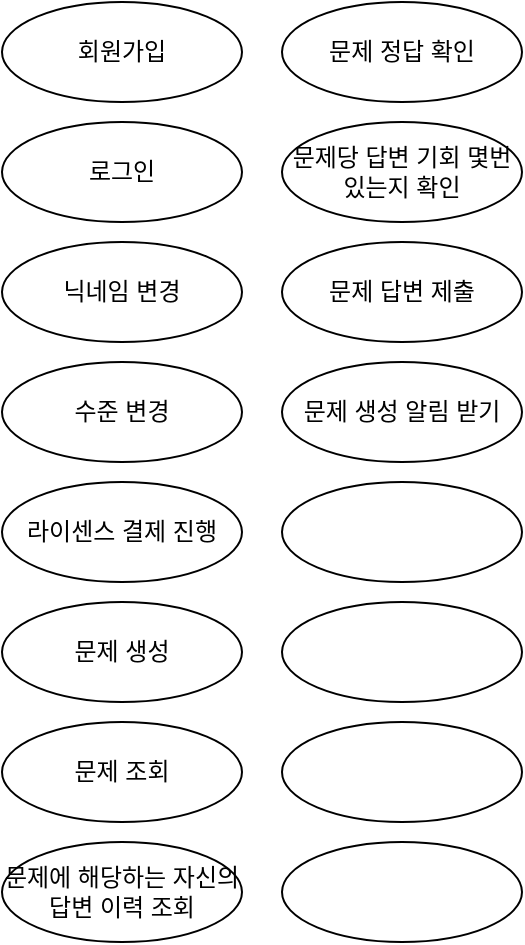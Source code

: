 <mxfile version="24.2.2" type="github">
  <diagram name="페이지-1" id="P92IDIxB-07LZbA0uTBh">
    <mxGraphModel dx="896" dy="466" grid="1" gridSize="10" guides="1" tooltips="1" connect="1" arrows="1" fold="1" page="1" pageScale="1" pageWidth="827" pageHeight="1169" math="0" shadow="0">
      <root>
        <mxCell id="0" />
        <mxCell id="1" parent="0" />
        <mxCell id="VhF9RSgYSfxIK7Hk7AZq-1" value="회원가입" style="ellipse;whiteSpace=wrap;html=1;" vertex="1" parent="1">
          <mxGeometry x="260" y="500" width="120" height="50" as="geometry" />
        </mxCell>
        <mxCell id="VhF9RSgYSfxIK7Hk7AZq-2" value="로그인" style="ellipse;whiteSpace=wrap;html=1;" vertex="1" parent="1">
          <mxGeometry x="260" y="560" width="120" height="50" as="geometry" />
        </mxCell>
        <mxCell id="VhF9RSgYSfxIK7Hk7AZq-3" value="닉네임 변경" style="ellipse;whiteSpace=wrap;html=1;" vertex="1" parent="1">
          <mxGeometry x="260" y="620" width="120" height="50" as="geometry" />
        </mxCell>
        <mxCell id="VhF9RSgYSfxIK7Hk7AZq-4" value="수준 변경" style="ellipse;whiteSpace=wrap;html=1;" vertex="1" parent="1">
          <mxGeometry x="260" y="680" width="120" height="50" as="geometry" />
        </mxCell>
        <mxCell id="VhF9RSgYSfxIK7Hk7AZq-5" value="라이센스 결제 진행" style="ellipse;whiteSpace=wrap;html=1;" vertex="1" parent="1">
          <mxGeometry x="260" y="740" width="120" height="50" as="geometry" />
        </mxCell>
        <mxCell id="VhF9RSgYSfxIK7Hk7AZq-6" value="문제 생성" style="ellipse;whiteSpace=wrap;html=1;" vertex="1" parent="1">
          <mxGeometry x="260" y="800" width="120" height="50" as="geometry" />
        </mxCell>
        <mxCell id="VhF9RSgYSfxIK7Hk7AZq-7" value="문제 조회" style="ellipse;whiteSpace=wrap;html=1;" vertex="1" parent="1">
          <mxGeometry x="260" y="860" width="120" height="50" as="geometry" />
        </mxCell>
        <mxCell id="VhF9RSgYSfxIK7Hk7AZq-8" value="문제에 해당하는 자신의 답변 이력 조회" style="ellipse;whiteSpace=wrap;html=1;" vertex="1" parent="1">
          <mxGeometry x="260" y="920" width="120" height="50" as="geometry" />
        </mxCell>
        <mxCell id="VhF9RSgYSfxIK7Hk7AZq-9" value="문제 정답 확인" style="ellipse;whiteSpace=wrap;html=1;" vertex="1" parent="1">
          <mxGeometry x="400" y="500" width="120" height="50" as="geometry" />
        </mxCell>
        <mxCell id="VhF9RSgYSfxIK7Hk7AZq-10" value="문제당 답변 기회 몇번 있는지 확인" style="ellipse;whiteSpace=wrap;html=1;" vertex="1" parent="1">
          <mxGeometry x="400" y="560" width="120" height="50" as="geometry" />
        </mxCell>
        <mxCell id="VhF9RSgYSfxIK7Hk7AZq-11" value="문제 답변 제출" style="ellipse;whiteSpace=wrap;html=1;" vertex="1" parent="1">
          <mxGeometry x="400" y="620" width="120" height="50" as="geometry" />
        </mxCell>
        <mxCell id="VhF9RSgYSfxIK7Hk7AZq-12" value="문제 생성 알림 받기" style="ellipse;whiteSpace=wrap;html=1;" vertex="1" parent="1">
          <mxGeometry x="400" y="680" width="120" height="50" as="geometry" />
        </mxCell>
        <mxCell id="VhF9RSgYSfxIK7Hk7AZq-13" value="" style="ellipse;whiteSpace=wrap;html=1;" vertex="1" parent="1">
          <mxGeometry x="400" y="740" width="120" height="50" as="geometry" />
        </mxCell>
        <mxCell id="VhF9RSgYSfxIK7Hk7AZq-14" value="" style="ellipse;whiteSpace=wrap;html=1;" vertex="1" parent="1">
          <mxGeometry x="400" y="800" width="120" height="50" as="geometry" />
        </mxCell>
        <mxCell id="VhF9RSgYSfxIK7Hk7AZq-15" value="" style="ellipse;whiteSpace=wrap;html=1;" vertex="1" parent="1">
          <mxGeometry x="400" y="860" width="120" height="50" as="geometry" />
        </mxCell>
        <mxCell id="VhF9RSgYSfxIK7Hk7AZq-16" value="" style="ellipse;whiteSpace=wrap;html=1;" vertex="1" parent="1">
          <mxGeometry x="400" y="920" width="120" height="50" as="geometry" />
        </mxCell>
      </root>
    </mxGraphModel>
  </diagram>
</mxfile>

